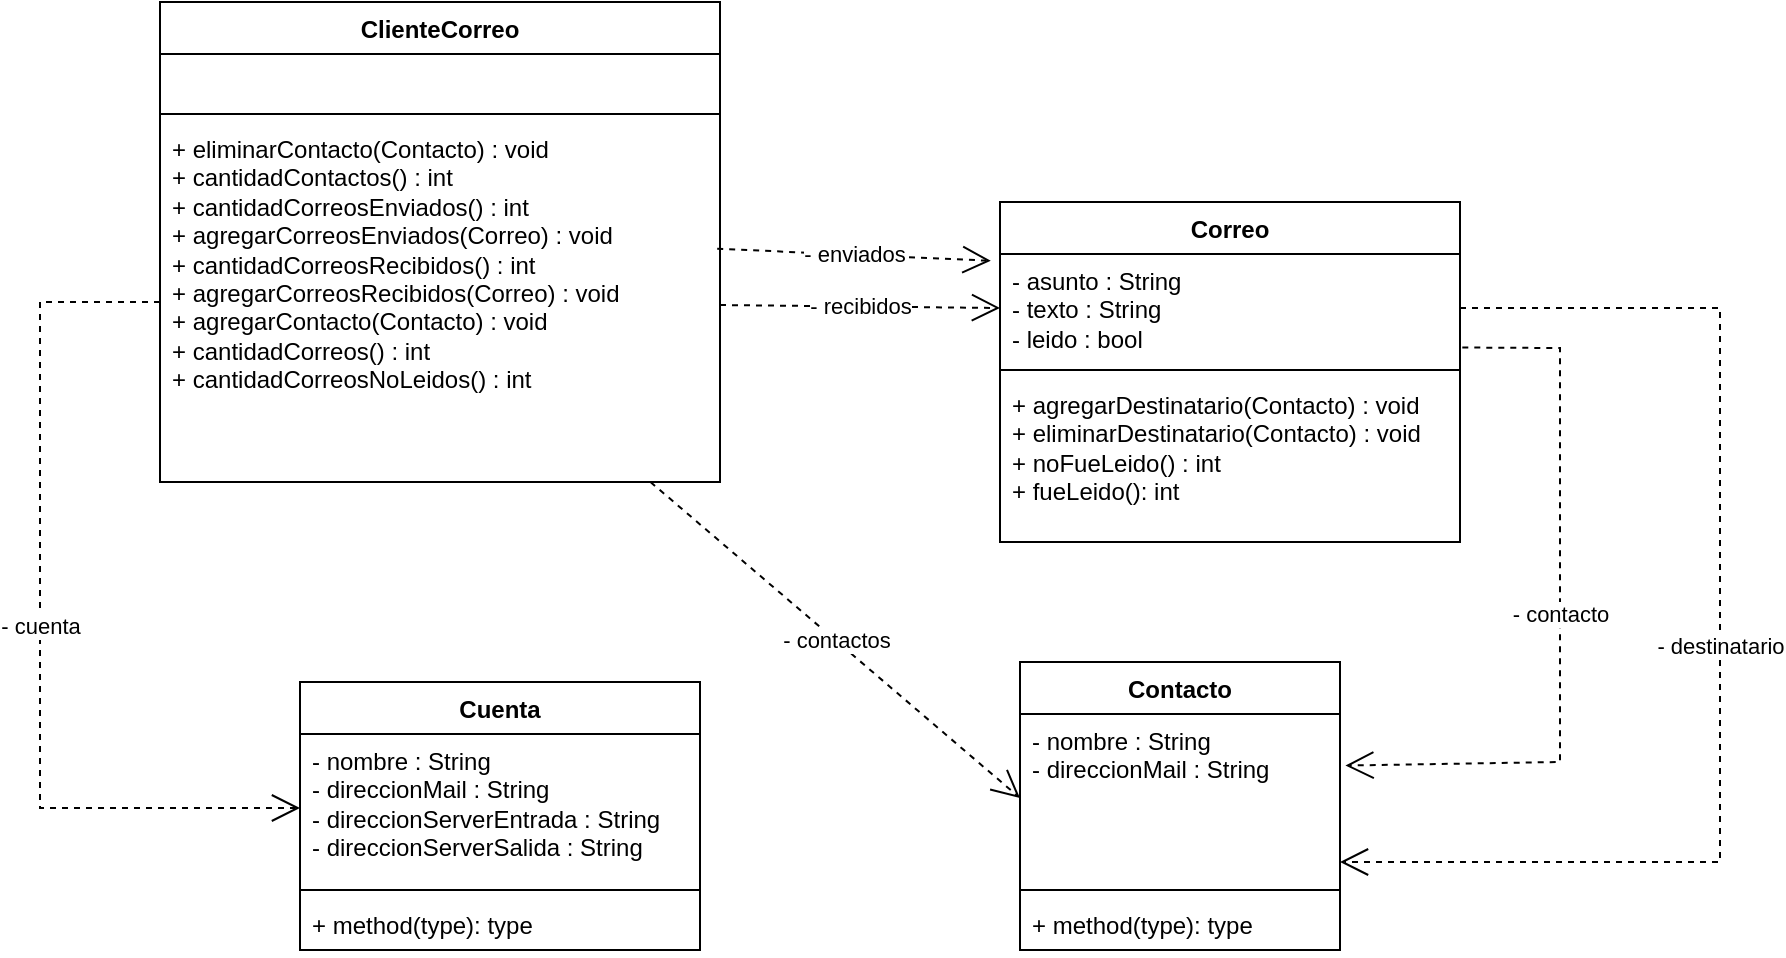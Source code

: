 <mxfile version="22.0.3" type="device">
  <diagram name="Página-1" id="JL-isWN5o1kqE-3XuDRX">
    <mxGraphModel dx="1276" dy="606" grid="1" gridSize="10" guides="1" tooltips="1" connect="1" arrows="1" fold="1" page="1" pageScale="1" pageWidth="827" pageHeight="1169" math="0" shadow="0">
      <root>
        <mxCell id="0" />
        <mxCell id="1" parent="0" />
        <mxCell id="1wJC1M_D3XjIeMe5mtf7-1" value="ClienteCorreo&lt;br&gt;" style="swimlane;fontStyle=1;align=center;verticalAlign=top;childLayout=stackLayout;horizontal=1;startSize=26;horizontalStack=0;resizeParent=1;resizeParentMax=0;resizeLast=0;collapsible=1;marginBottom=0;whiteSpace=wrap;html=1;" parent="1" vertex="1">
          <mxGeometry x="100" y="70" width="280" height="240" as="geometry" />
        </mxCell>
        <mxCell id="1wJC1M_D3XjIeMe5mtf7-2" value="&amp;nbsp;" style="text;strokeColor=none;fillColor=none;align=left;verticalAlign=top;spacingLeft=4;spacingRight=4;overflow=hidden;rotatable=0;points=[[0,0.5],[1,0.5]];portConstraint=eastwest;whiteSpace=wrap;html=1;" parent="1wJC1M_D3XjIeMe5mtf7-1" vertex="1">
          <mxGeometry y="26" width="280" height="26" as="geometry" />
        </mxCell>
        <mxCell id="1wJC1M_D3XjIeMe5mtf7-3" value="" style="line;strokeWidth=1;fillColor=none;align=left;verticalAlign=middle;spacingTop=-1;spacingLeft=3;spacingRight=3;rotatable=0;labelPosition=right;points=[];portConstraint=eastwest;strokeColor=inherit;" parent="1wJC1M_D3XjIeMe5mtf7-1" vertex="1">
          <mxGeometry y="52" width="280" height="8" as="geometry" />
        </mxCell>
        <mxCell id="1wJC1M_D3XjIeMe5mtf7-4" value="+ eliminarContacto(Contacto) : void&lt;br&gt;+ cantidadContactos() : int&lt;br&gt;+ cantidadCorreosEnviados() : int&lt;br&gt;+ agregarCorreosEnviados(Correo) : void&lt;br&gt;+ cantidadCorreosRecibidos() : int&lt;br&gt;+ agregarCorreosRecibidos(Correo) : void&lt;br&gt;+ agregarContacto(Contacto) : void&lt;br&gt;+ cantidadCorreos() : int&lt;br&gt;+ cantidadCorreosNoLeidos() : int" style="text;strokeColor=none;fillColor=none;align=left;verticalAlign=top;spacingLeft=4;spacingRight=4;overflow=hidden;rotatable=0;points=[[0,0.5],[1,0.5]];portConstraint=eastwest;whiteSpace=wrap;html=1;" parent="1wJC1M_D3XjIeMe5mtf7-1" vertex="1">
          <mxGeometry y="60" width="280" height="180" as="geometry" />
        </mxCell>
        <mxCell id="1wJC1M_D3XjIeMe5mtf7-5" value="Correo&lt;br&gt;" style="swimlane;fontStyle=1;align=center;verticalAlign=top;childLayout=stackLayout;horizontal=1;startSize=26;horizontalStack=0;resizeParent=1;resizeParentMax=0;resizeLast=0;collapsible=1;marginBottom=0;whiteSpace=wrap;html=1;" parent="1" vertex="1">
          <mxGeometry x="520" y="170" width="230" height="170" as="geometry" />
        </mxCell>
        <mxCell id="1wJC1M_D3XjIeMe5mtf7-6" value="- asunto : String&lt;br&gt;- texto : String&lt;br&gt;- leido : bool" style="text;strokeColor=none;fillColor=none;align=left;verticalAlign=top;spacingLeft=4;spacingRight=4;overflow=hidden;rotatable=0;points=[[0,0.5],[1,0.5]];portConstraint=eastwest;whiteSpace=wrap;html=1;" parent="1wJC1M_D3XjIeMe5mtf7-5" vertex="1">
          <mxGeometry y="26" width="230" height="54" as="geometry" />
        </mxCell>
        <mxCell id="1wJC1M_D3XjIeMe5mtf7-7" value="" style="line;strokeWidth=1;fillColor=none;align=left;verticalAlign=middle;spacingTop=-1;spacingLeft=3;spacingRight=3;rotatable=0;labelPosition=right;points=[];portConstraint=eastwest;strokeColor=inherit;" parent="1wJC1M_D3XjIeMe5mtf7-5" vertex="1">
          <mxGeometry y="80" width="230" height="8" as="geometry" />
        </mxCell>
        <mxCell id="1wJC1M_D3XjIeMe5mtf7-8" value="+ agregarDestinatario(Contacto) : void&lt;br&gt;+ eliminarDestinatario(Contacto) : void&lt;br&gt;+ noFueLeido() : int&lt;br&gt;+ fueLeido(): int" style="text;strokeColor=none;fillColor=none;align=left;verticalAlign=top;spacingLeft=4;spacingRight=4;overflow=hidden;rotatable=0;points=[[0,0.5],[1,0.5]];portConstraint=eastwest;whiteSpace=wrap;html=1;" parent="1wJC1M_D3XjIeMe5mtf7-5" vertex="1">
          <mxGeometry y="88" width="230" height="82" as="geometry" />
        </mxCell>
        <mxCell id="1wJC1M_D3XjIeMe5mtf7-9" value="Cuenta&lt;br&gt;" style="swimlane;fontStyle=1;align=center;verticalAlign=top;childLayout=stackLayout;horizontal=1;startSize=26;horizontalStack=0;resizeParent=1;resizeParentMax=0;resizeLast=0;collapsible=1;marginBottom=0;whiteSpace=wrap;html=1;" parent="1" vertex="1">
          <mxGeometry x="170" y="410" width="200" height="134" as="geometry" />
        </mxCell>
        <mxCell id="1wJC1M_D3XjIeMe5mtf7-10" value="- nombre : String&lt;br&gt;- direccionMail : String&lt;br&gt;- direccionServerEntrada : String&lt;br&gt;- direccionServerSalida : String" style="text;strokeColor=none;fillColor=none;align=left;verticalAlign=top;spacingLeft=4;spacingRight=4;overflow=hidden;rotatable=0;points=[[0,0.5],[1,0.5]];portConstraint=eastwest;whiteSpace=wrap;html=1;" parent="1wJC1M_D3XjIeMe5mtf7-9" vertex="1">
          <mxGeometry y="26" width="200" height="74" as="geometry" />
        </mxCell>
        <mxCell id="1wJC1M_D3XjIeMe5mtf7-11" value="" style="line;strokeWidth=1;fillColor=none;align=left;verticalAlign=middle;spacingTop=-1;spacingLeft=3;spacingRight=3;rotatable=0;labelPosition=right;points=[];portConstraint=eastwest;strokeColor=inherit;" parent="1wJC1M_D3XjIeMe5mtf7-9" vertex="1">
          <mxGeometry y="100" width="200" height="8" as="geometry" />
        </mxCell>
        <mxCell id="1wJC1M_D3XjIeMe5mtf7-12" value="+ method(type): type" style="text;strokeColor=none;fillColor=none;align=left;verticalAlign=top;spacingLeft=4;spacingRight=4;overflow=hidden;rotatable=0;points=[[0,0.5],[1,0.5]];portConstraint=eastwest;whiteSpace=wrap;html=1;" parent="1wJC1M_D3XjIeMe5mtf7-9" vertex="1">
          <mxGeometry y="108" width="200" height="26" as="geometry" />
        </mxCell>
        <mxCell id="1wJC1M_D3XjIeMe5mtf7-13" value="Contacto" style="swimlane;fontStyle=1;align=center;verticalAlign=top;childLayout=stackLayout;horizontal=1;startSize=26;horizontalStack=0;resizeParent=1;resizeParentMax=0;resizeLast=0;collapsible=1;marginBottom=0;whiteSpace=wrap;html=1;" parent="1" vertex="1">
          <mxGeometry x="530" y="400" width="160" height="144" as="geometry" />
        </mxCell>
        <mxCell id="1wJC1M_D3XjIeMe5mtf7-14" value="- nombre : String&lt;br&gt;- direccionMail : String" style="text;strokeColor=none;fillColor=none;align=left;verticalAlign=top;spacingLeft=4;spacingRight=4;overflow=hidden;rotatable=0;points=[[0,0.5],[1,0.5]];portConstraint=eastwest;whiteSpace=wrap;html=1;" parent="1wJC1M_D3XjIeMe5mtf7-13" vertex="1">
          <mxGeometry y="26" width="160" height="84" as="geometry" />
        </mxCell>
        <mxCell id="1wJC1M_D3XjIeMe5mtf7-15" value="" style="line;strokeWidth=1;fillColor=none;align=left;verticalAlign=middle;spacingTop=-1;spacingLeft=3;spacingRight=3;rotatable=0;labelPosition=right;points=[];portConstraint=eastwest;strokeColor=inherit;" parent="1wJC1M_D3XjIeMe5mtf7-13" vertex="1">
          <mxGeometry y="110" width="160" height="8" as="geometry" />
        </mxCell>
        <mxCell id="1wJC1M_D3XjIeMe5mtf7-16" value="+ method(type): type" style="text;strokeColor=none;fillColor=none;align=left;verticalAlign=top;spacingLeft=4;spacingRight=4;overflow=hidden;rotatable=0;points=[[0,0.5],[1,0.5]];portConstraint=eastwest;whiteSpace=wrap;html=1;" parent="1wJC1M_D3XjIeMe5mtf7-13" vertex="1">
          <mxGeometry y="118" width="160" height="26" as="geometry" />
        </mxCell>
        <mxCell id="BBbDEeIEV0eQ7GlVor1x-2" value="- contactos" style="endArrow=open;endSize=12;dashed=1;html=1;rounded=0;entryX=0;entryY=0.5;entryDx=0;entryDy=0;" edge="1" parent="1" source="1wJC1M_D3XjIeMe5mtf7-4" target="1wJC1M_D3XjIeMe5mtf7-14">
          <mxGeometry width="160" relative="1" as="geometry">
            <mxPoint x="334" y="370" as="sourcePoint" />
            <mxPoint x="494" y="370" as="targetPoint" />
          </mxGeometry>
        </mxCell>
        <mxCell id="BBbDEeIEV0eQ7GlVor1x-3" value="- recibidos" style="endArrow=open;endSize=12;dashed=1;html=1;rounded=0;entryX=0;entryY=0.5;entryDx=0;entryDy=0;" edge="1" parent="1" source="1wJC1M_D3XjIeMe5mtf7-4" target="1wJC1M_D3XjIeMe5mtf7-6">
          <mxGeometry width="160" relative="1" as="geometry">
            <mxPoint x="329" y="232" as="sourcePoint" />
            <mxPoint x="530" y="390" as="targetPoint" />
          </mxGeometry>
        </mxCell>
        <mxCell id="BBbDEeIEV0eQ7GlVor1x-5" value="- enviados" style="endArrow=open;endSize=12;dashed=1;html=1;rounded=0;exitX=0.995;exitY=0.352;exitDx=0;exitDy=0;exitPerimeter=0;entryX=-0.02;entryY=0.173;entryDx=0;entryDy=0;entryPerimeter=0;" edge="1" parent="1" source="1wJC1M_D3XjIeMe5mtf7-4" target="1wJC1M_D3XjIeMe5mtf7-5">
          <mxGeometry width="160" relative="1" as="geometry">
            <mxPoint x="390" y="120" as="sourcePoint" />
            <mxPoint x="600" y="210" as="targetPoint" />
          </mxGeometry>
        </mxCell>
        <mxCell id="BBbDEeIEV0eQ7GlVor1x-6" value="- cuenta" style="endArrow=open;endSize=12;dashed=1;html=1;rounded=0;entryX=0;entryY=0.5;entryDx=0;entryDy=0;exitX=0;exitY=0.5;exitDx=0;exitDy=0;" edge="1" parent="1" source="1wJC1M_D3XjIeMe5mtf7-4" target="1wJC1M_D3XjIeMe5mtf7-10">
          <mxGeometry width="160" relative="1" as="geometry">
            <mxPoint x="60" y="320" as="sourcePoint" />
            <mxPoint x="251" y="378" as="targetPoint" />
            <Array as="points">
              <mxPoint x="40" y="220" />
              <mxPoint x="40" y="473" />
            </Array>
          </mxGeometry>
        </mxCell>
        <mxCell id="BBbDEeIEV0eQ7GlVor1x-8" value="- contacto" style="endArrow=open;endSize=12;dashed=1;html=1;rounded=0;entryX=1.017;entryY=0.307;entryDx=0;entryDy=0;exitX=1.005;exitY=0.866;exitDx=0;exitDy=0;exitPerimeter=0;entryPerimeter=0;" edge="1" parent="1" source="1wJC1M_D3XjIeMe5mtf7-6" target="1wJC1M_D3XjIeMe5mtf7-14">
          <mxGeometry width="160" relative="1" as="geometry">
            <mxPoint x="909.69" y="152" as="sourcePoint" />
            <mxPoint x="1110.69" y="310" as="targetPoint" />
            <Array as="points">
              <mxPoint x="800" y="243" />
              <mxPoint x="800" y="450" />
            </Array>
          </mxGeometry>
        </mxCell>
        <mxCell id="BBbDEeIEV0eQ7GlVor1x-9" value="- destinatario" style="endArrow=open;endSize=12;dashed=1;html=1;rounded=0;entryX=1;entryY=0.881;entryDx=0;entryDy=0;exitX=1;exitY=0.5;exitDx=0;exitDy=0;entryPerimeter=0;" edge="1" parent="1" source="1wJC1M_D3XjIeMe5mtf7-6" target="1wJC1M_D3XjIeMe5mtf7-14">
          <mxGeometry width="160" relative="1" as="geometry">
            <mxPoint x="760.2" y="310" as="sourcePoint" />
            <mxPoint x="772.2" y="449" as="targetPoint" />
            <Array as="points">
              <mxPoint x="880" y="223" />
              <mxPoint x="880" y="500" />
            </Array>
          </mxGeometry>
        </mxCell>
      </root>
    </mxGraphModel>
  </diagram>
</mxfile>
